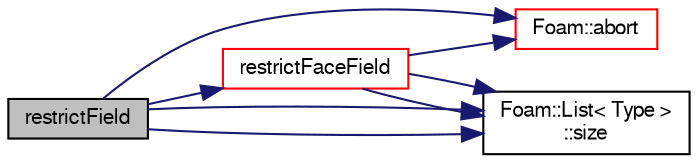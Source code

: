 digraph "restrictField"
{
  bgcolor="transparent";
  edge [fontname="FreeSans",fontsize="10",labelfontname="FreeSans",labelfontsize="10"];
  node [fontname="FreeSans",fontsize="10",shape=record];
  rankdir="LR";
  Node1585 [label="restrictField",height=0.2,width=0.4,color="black", fillcolor="grey75", style="filled", fontcolor="black"];
  Node1585 -> Node1586 [color="midnightblue",fontsize="10",style="solid",fontname="FreeSans"];
  Node1586 [label="Foam::abort",height=0.2,width=0.4,color="red",URL="$a21124.html#a447107a607d03e417307c203fa5fb44b"];
  Node1585 -> Node1629 [color="midnightblue",fontsize="10",style="solid",fontname="FreeSans"];
  Node1629 [label="restrictFaceField",height=0.2,width=0.4,color="red",URL="$a26970.html#aa72390fdc1317326421ff49be6af4ecb",tooltip="Restrict (integrate by summation) face field. "];
  Node1629 -> Node1630 [color="midnightblue",fontsize="10",style="solid",fontname="FreeSans"];
  Node1630 [label="Foam::List\< Type \>\l::size",height=0.2,width=0.4,color="black",URL="$a25694.html#a8a5f6fa29bd4b500caf186f60245b384",tooltip="Override size to be inconsistent with allocated storage. "];
  Node1629 -> Node1630 [color="midnightblue",fontsize="10",style="solid",fontname="FreeSans"];
  Node1629 -> Node1586 [color="midnightblue",fontsize="10",style="solid",fontname="FreeSans"];
  Node1585 -> Node1630 [color="midnightblue",fontsize="10",style="solid",fontname="FreeSans"];
  Node1585 -> Node1630 [color="midnightblue",fontsize="10",style="solid",fontname="FreeSans"];
}

